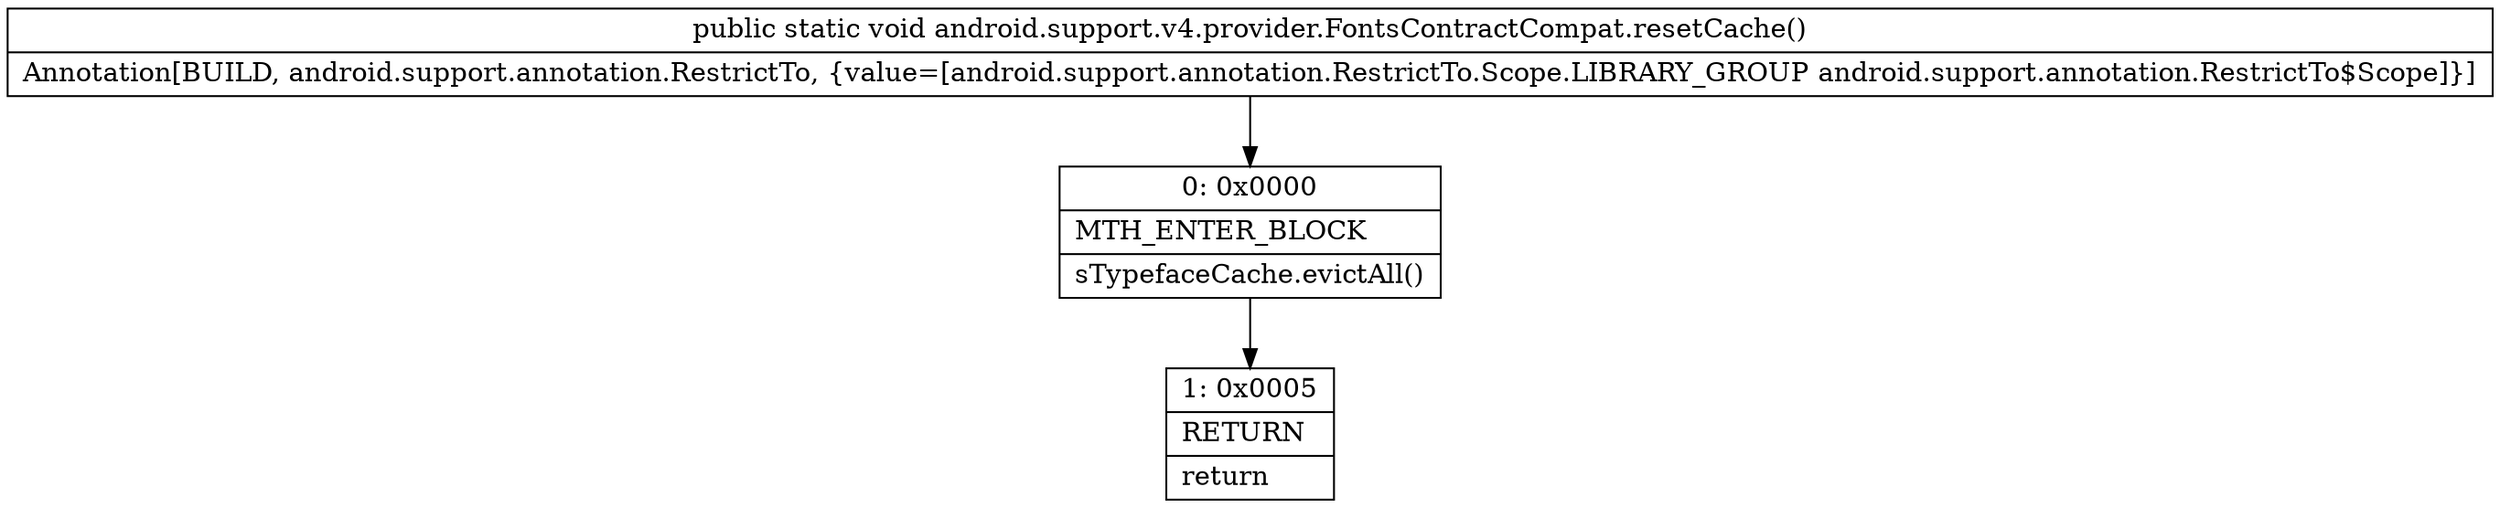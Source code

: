 digraph "CFG forandroid.support.v4.provider.FontsContractCompat.resetCache()V" {
Node_0 [shape=record,label="{0\:\ 0x0000|MTH_ENTER_BLOCK\l|sTypefaceCache.evictAll()\l}"];
Node_1 [shape=record,label="{1\:\ 0x0005|RETURN\l|return\l}"];
MethodNode[shape=record,label="{public static void android.support.v4.provider.FontsContractCompat.resetCache()  | Annotation[BUILD, android.support.annotation.RestrictTo, \{value=[android.support.annotation.RestrictTo.Scope.LIBRARY_GROUP android.support.annotation.RestrictTo$Scope]\}]\l}"];
MethodNode -> Node_0;
Node_0 -> Node_1;
}

